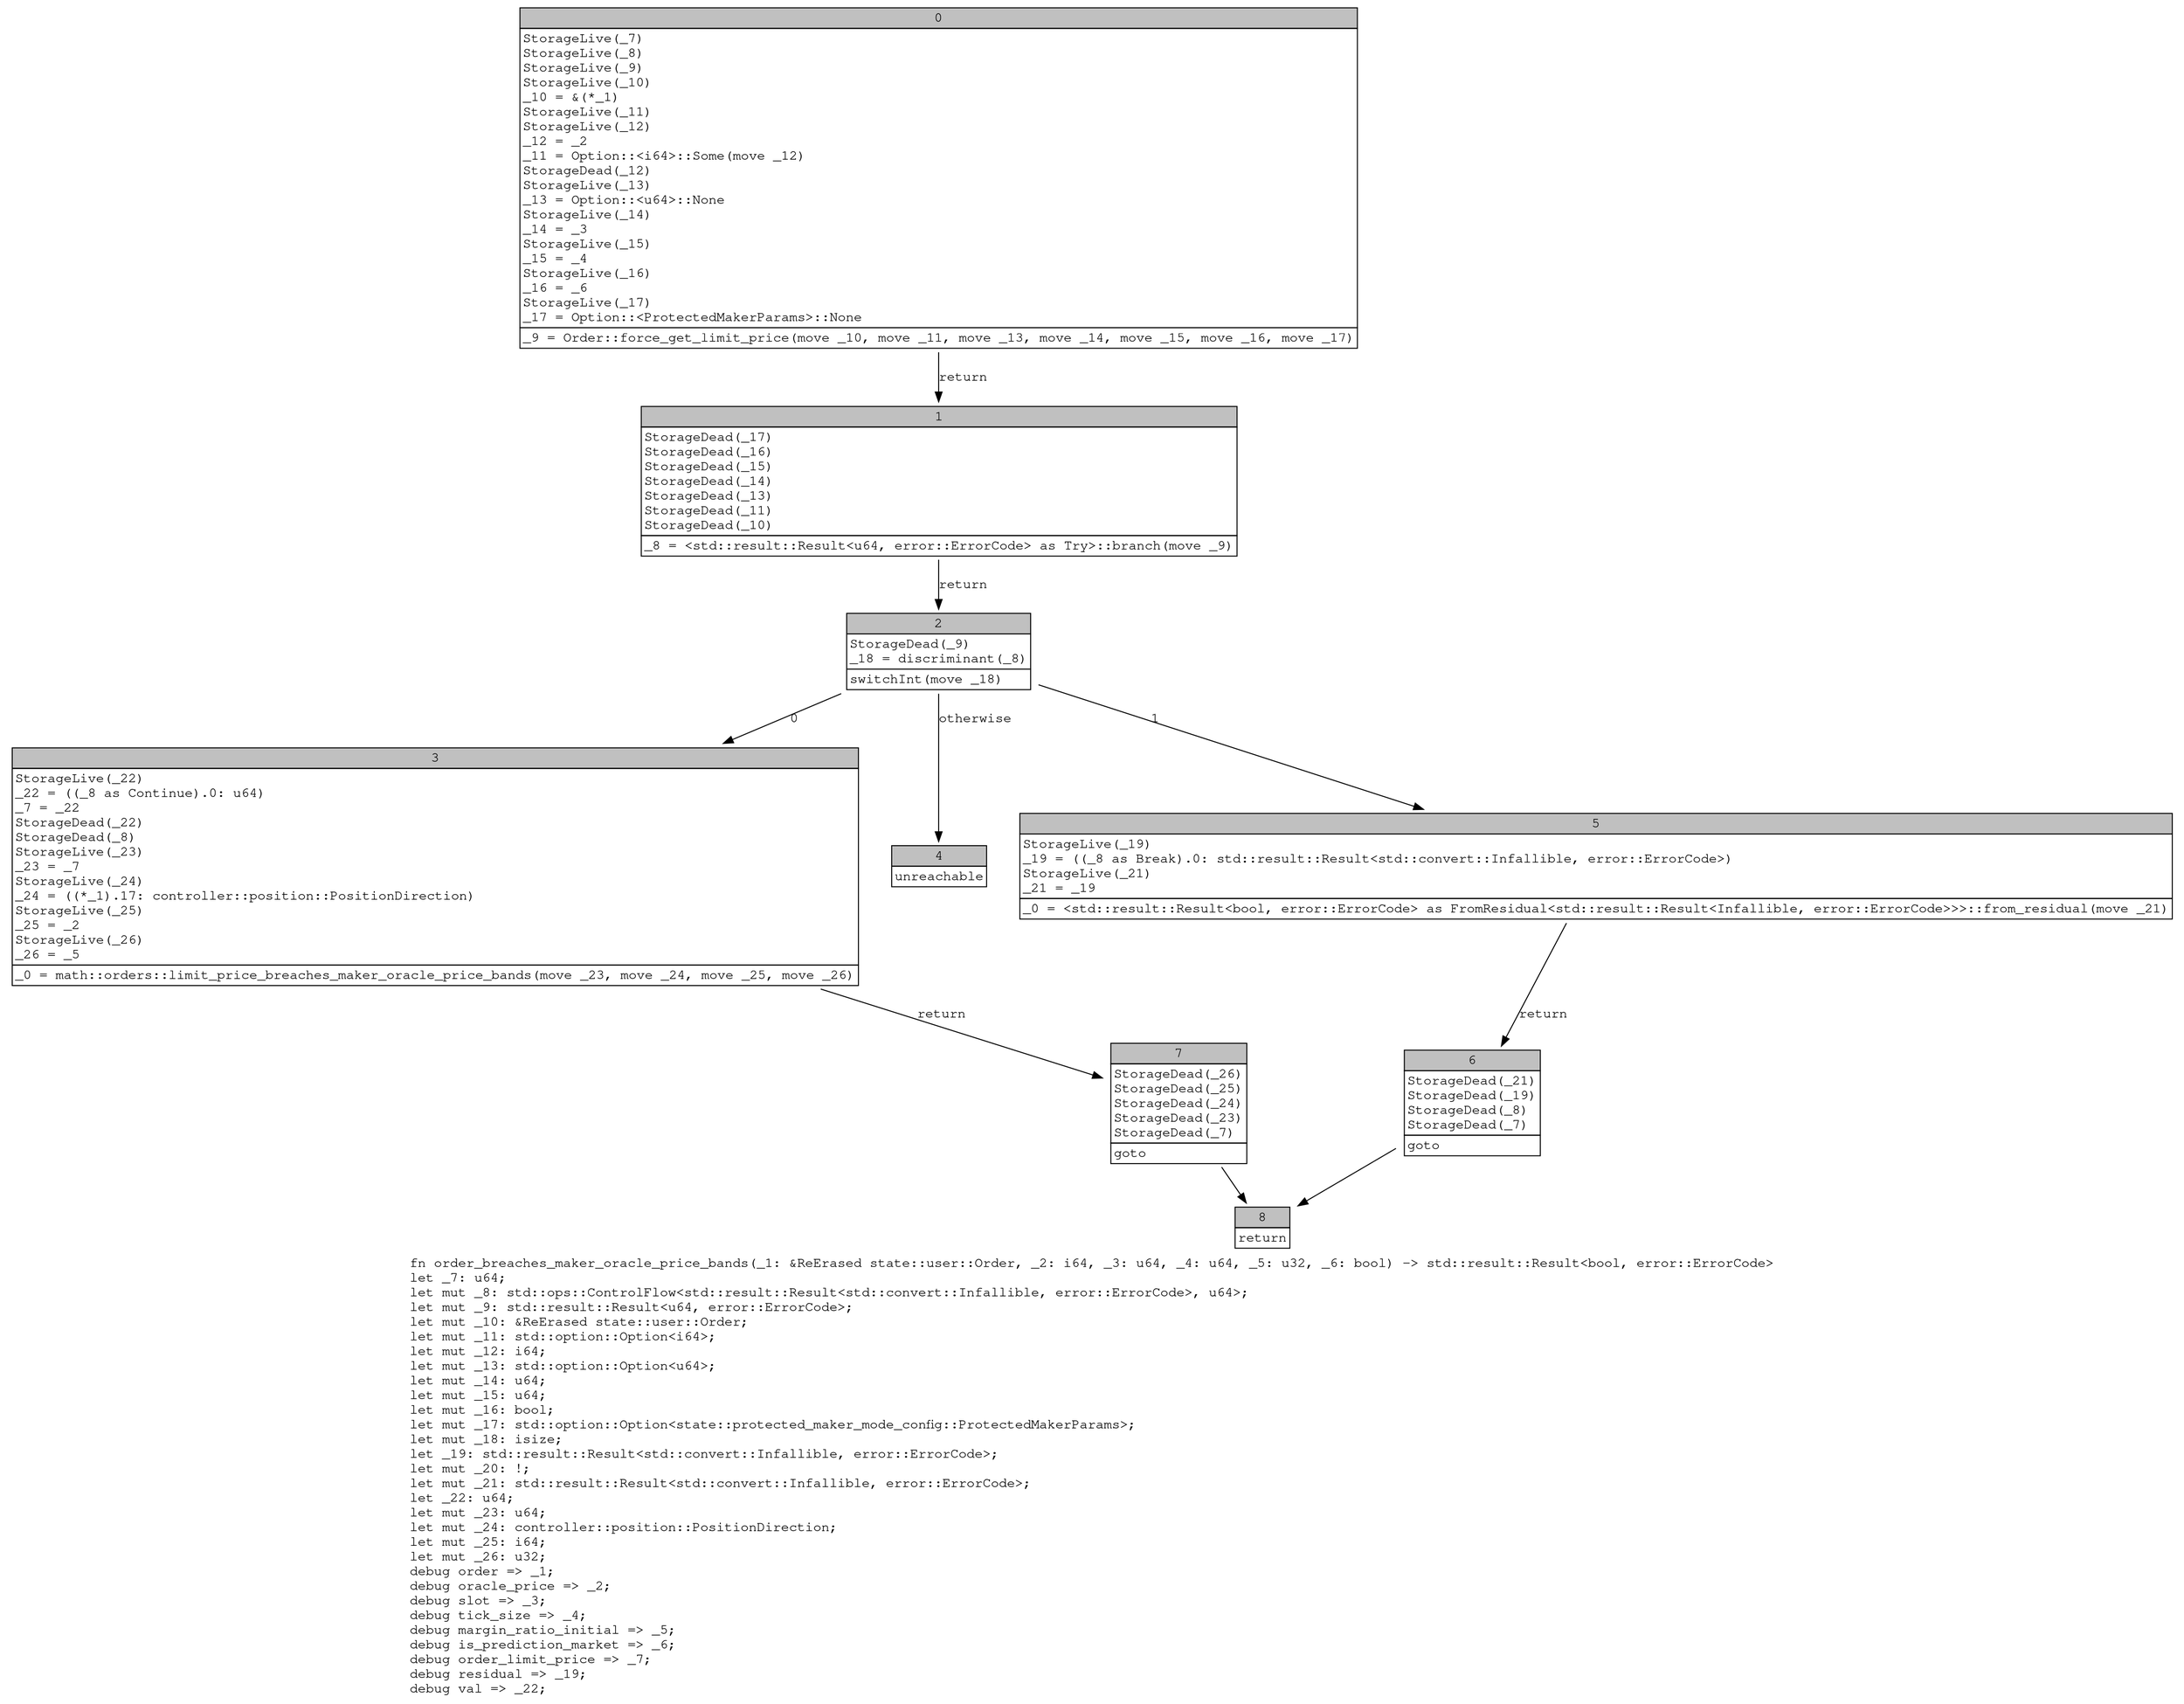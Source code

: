 digraph Mir_0_2602 {
    graph [fontname="Courier, monospace"];
    node [fontname="Courier, monospace"];
    edge [fontname="Courier, monospace"];
    label=<fn order_breaches_maker_oracle_price_bands(_1: &amp;ReErased state::user::Order, _2: i64, _3: u64, _4: u64, _5: u32, _6: bool) -&gt; std::result::Result&lt;bool, error::ErrorCode&gt;<br align="left"/>let _7: u64;<br align="left"/>let mut _8: std::ops::ControlFlow&lt;std::result::Result&lt;std::convert::Infallible, error::ErrorCode&gt;, u64&gt;;<br align="left"/>let mut _9: std::result::Result&lt;u64, error::ErrorCode&gt;;<br align="left"/>let mut _10: &amp;ReErased state::user::Order;<br align="left"/>let mut _11: std::option::Option&lt;i64&gt;;<br align="left"/>let mut _12: i64;<br align="left"/>let mut _13: std::option::Option&lt;u64&gt;;<br align="left"/>let mut _14: u64;<br align="left"/>let mut _15: u64;<br align="left"/>let mut _16: bool;<br align="left"/>let mut _17: std::option::Option&lt;state::protected_maker_mode_config::ProtectedMakerParams&gt;;<br align="left"/>let mut _18: isize;<br align="left"/>let _19: std::result::Result&lt;std::convert::Infallible, error::ErrorCode&gt;;<br align="left"/>let mut _20: !;<br align="left"/>let mut _21: std::result::Result&lt;std::convert::Infallible, error::ErrorCode&gt;;<br align="left"/>let _22: u64;<br align="left"/>let mut _23: u64;<br align="left"/>let mut _24: controller::position::PositionDirection;<br align="left"/>let mut _25: i64;<br align="left"/>let mut _26: u32;<br align="left"/>debug order =&gt; _1;<br align="left"/>debug oracle_price =&gt; _2;<br align="left"/>debug slot =&gt; _3;<br align="left"/>debug tick_size =&gt; _4;<br align="left"/>debug margin_ratio_initial =&gt; _5;<br align="left"/>debug is_prediction_market =&gt; _6;<br align="left"/>debug order_limit_price =&gt; _7;<br align="left"/>debug residual =&gt; _19;<br align="left"/>debug val =&gt; _22;<br align="left"/>>;
    bb0__0_2602 [shape="none", label=<<table border="0" cellborder="1" cellspacing="0"><tr><td bgcolor="gray" align="center" colspan="1">0</td></tr><tr><td align="left" balign="left">StorageLive(_7)<br/>StorageLive(_8)<br/>StorageLive(_9)<br/>StorageLive(_10)<br/>_10 = &amp;(*_1)<br/>StorageLive(_11)<br/>StorageLive(_12)<br/>_12 = _2<br/>_11 = Option::&lt;i64&gt;::Some(move _12)<br/>StorageDead(_12)<br/>StorageLive(_13)<br/>_13 = Option::&lt;u64&gt;::None<br/>StorageLive(_14)<br/>_14 = _3<br/>StorageLive(_15)<br/>_15 = _4<br/>StorageLive(_16)<br/>_16 = _6<br/>StorageLive(_17)<br/>_17 = Option::&lt;ProtectedMakerParams&gt;::None<br/></td></tr><tr><td align="left">_9 = Order::force_get_limit_price(move _10, move _11, move _13, move _14, move _15, move _16, move _17)</td></tr></table>>];
    bb1__0_2602 [shape="none", label=<<table border="0" cellborder="1" cellspacing="0"><tr><td bgcolor="gray" align="center" colspan="1">1</td></tr><tr><td align="left" balign="left">StorageDead(_17)<br/>StorageDead(_16)<br/>StorageDead(_15)<br/>StorageDead(_14)<br/>StorageDead(_13)<br/>StorageDead(_11)<br/>StorageDead(_10)<br/></td></tr><tr><td align="left">_8 = &lt;std::result::Result&lt;u64, error::ErrorCode&gt; as Try&gt;::branch(move _9)</td></tr></table>>];
    bb2__0_2602 [shape="none", label=<<table border="0" cellborder="1" cellspacing="0"><tr><td bgcolor="gray" align="center" colspan="1">2</td></tr><tr><td align="left" balign="left">StorageDead(_9)<br/>_18 = discriminant(_8)<br/></td></tr><tr><td align="left">switchInt(move _18)</td></tr></table>>];
    bb3__0_2602 [shape="none", label=<<table border="0" cellborder="1" cellspacing="0"><tr><td bgcolor="gray" align="center" colspan="1">3</td></tr><tr><td align="left" balign="left">StorageLive(_22)<br/>_22 = ((_8 as Continue).0: u64)<br/>_7 = _22<br/>StorageDead(_22)<br/>StorageDead(_8)<br/>StorageLive(_23)<br/>_23 = _7<br/>StorageLive(_24)<br/>_24 = ((*_1).17: controller::position::PositionDirection)<br/>StorageLive(_25)<br/>_25 = _2<br/>StorageLive(_26)<br/>_26 = _5<br/></td></tr><tr><td align="left">_0 = math::orders::limit_price_breaches_maker_oracle_price_bands(move _23, move _24, move _25, move _26)</td></tr></table>>];
    bb4__0_2602 [shape="none", label=<<table border="0" cellborder="1" cellspacing="0"><tr><td bgcolor="gray" align="center" colspan="1">4</td></tr><tr><td align="left">unreachable</td></tr></table>>];
    bb5__0_2602 [shape="none", label=<<table border="0" cellborder="1" cellspacing="0"><tr><td bgcolor="gray" align="center" colspan="1">5</td></tr><tr><td align="left" balign="left">StorageLive(_19)<br/>_19 = ((_8 as Break).0: std::result::Result&lt;std::convert::Infallible, error::ErrorCode&gt;)<br/>StorageLive(_21)<br/>_21 = _19<br/></td></tr><tr><td align="left">_0 = &lt;std::result::Result&lt;bool, error::ErrorCode&gt; as FromResidual&lt;std::result::Result&lt;Infallible, error::ErrorCode&gt;&gt;&gt;::from_residual(move _21)</td></tr></table>>];
    bb6__0_2602 [shape="none", label=<<table border="0" cellborder="1" cellspacing="0"><tr><td bgcolor="gray" align="center" colspan="1">6</td></tr><tr><td align="left" balign="left">StorageDead(_21)<br/>StorageDead(_19)<br/>StorageDead(_8)<br/>StorageDead(_7)<br/></td></tr><tr><td align="left">goto</td></tr></table>>];
    bb7__0_2602 [shape="none", label=<<table border="0" cellborder="1" cellspacing="0"><tr><td bgcolor="gray" align="center" colspan="1">7</td></tr><tr><td align="left" balign="left">StorageDead(_26)<br/>StorageDead(_25)<br/>StorageDead(_24)<br/>StorageDead(_23)<br/>StorageDead(_7)<br/></td></tr><tr><td align="left">goto</td></tr></table>>];
    bb8__0_2602 [shape="none", label=<<table border="0" cellborder="1" cellspacing="0"><tr><td bgcolor="gray" align="center" colspan="1">8</td></tr><tr><td align="left">return</td></tr></table>>];
    bb0__0_2602 -> bb1__0_2602 [label="return"];
    bb1__0_2602 -> bb2__0_2602 [label="return"];
    bb2__0_2602 -> bb3__0_2602 [label="0"];
    bb2__0_2602 -> bb5__0_2602 [label="1"];
    bb2__0_2602 -> bb4__0_2602 [label="otherwise"];
    bb3__0_2602 -> bb7__0_2602 [label="return"];
    bb5__0_2602 -> bb6__0_2602 [label="return"];
    bb6__0_2602 -> bb8__0_2602 [label=""];
    bb7__0_2602 -> bb8__0_2602 [label=""];
}

